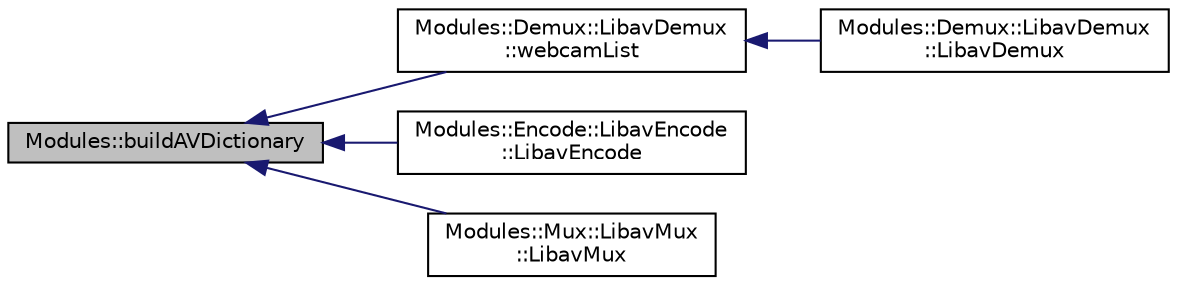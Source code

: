 digraph "Modules::buildAVDictionary"
{
 // INTERACTIVE_SVG=YES
  edge [fontname="Helvetica",fontsize="10",labelfontname="Helvetica",labelfontsize="10"];
  node [fontname="Helvetica",fontsize="10",shape=record];
  rankdir="LR";
  Node1 [label="Modules::buildAVDictionary",height=0.2,width=0.4,color="black", fillcolor="grey75", style="filled", fontcolor="black"];
  Node1 -> Node2 [dir="back",color="midnightblue",fontsize="10",style="solid",fontname="Helvetica"];
  Node2 [label="Modules::Demux::LibavDemux\l::webcamList",height=0.2,width=0.4,color="black", fillcolor="white", style="filled",URL="$class_modules_1_1_demux_1_1_libav_demux.html#a3a50d14e1d8caadb17238e0cebf1671c"];
  Node2 -> Node3 [dir="back",color="midnightblue",fontsize="10",style="solid",fontname="Helvetica"];
  Node3 [label="Modules::Demux::LibavDemux\l::LibavDemux",height=0.2,width=0.4,color="black", fillcolor="white", style="filled",URL="$class_modules_1_1_demux_1_1_libav_demux.html#aa80ce41ac20c24554650ff8f4d58ce80"];
  Node1 -> Node4 [dir="back",color="midnightblue",fontsize="10",style="solid",fontname="Helvetica"];
  Node4 [label="Modules::Encode::LibavEncode\l::LibavEncode",height=0.2,width=0.4,color="black", fillcolor="white", style="filled",URL="$class_modules_1_1_encode_1_1_libav_encode.html#aa90de937d63965d62425c85f73a2b1f4"];
  Node1 -> Node5 [dir="back",color="midnightblue",fontsize="10",style="solid",fontname="Helvetica"];
  Node5 [label="Modules::Mux::LibavMux\l::LibavMux",height=0.2,width=0.4,color="black", fillcolor="white", style="filled",URL="$class_modules_1_1_mux_1_1_libav_mux.html#a89569e77a9eabe3f5ea2ec478c1ee8b0"];
}
